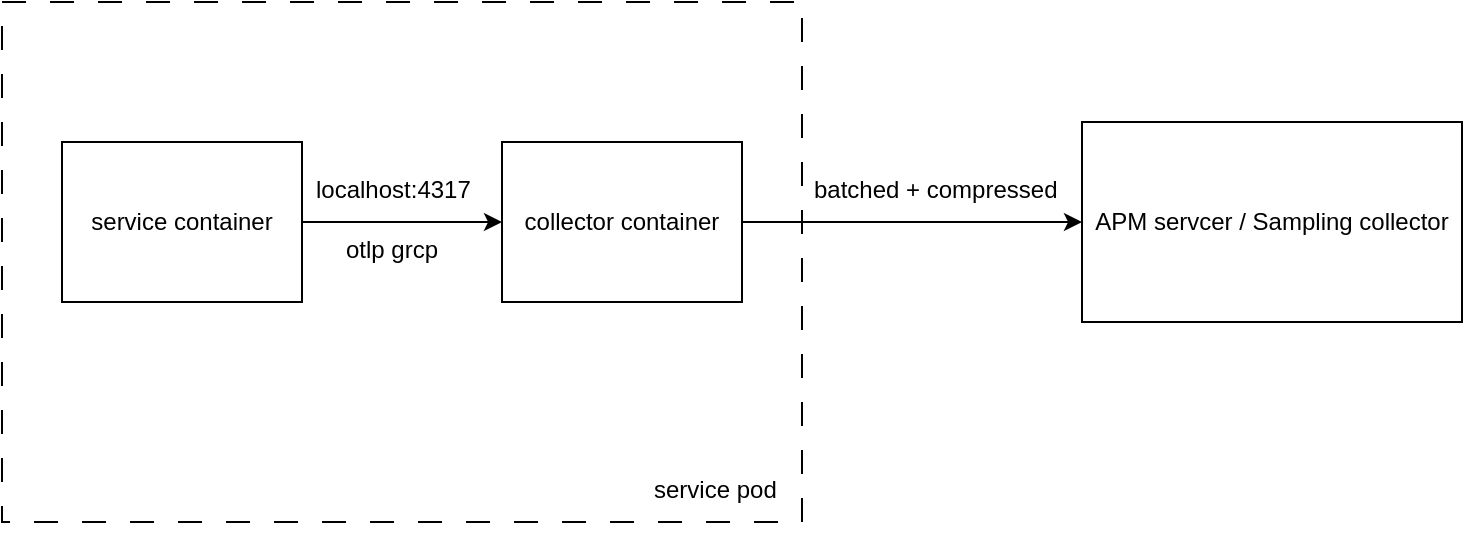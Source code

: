<mxfile version="26.0.16">
  <diagram name="Страница — 1" id="o9VU4HioglSQesZyk7LR">
    <mxGraphModel dx="830" dy="456" grid="1" gridSize="10" guides="1" tooltips="1" connect="1" arrows="1" fold="1" page="1" pageScale="1" pageWidth="827" pageHeight="1169" math="0" shadow="0">
      <root>
        <mxCell id="0" />
        <mxCell id="1" parent="0" />
        <mxCell id="4fkkhfJz39ZWM9gnuvRM-32" value="" style="rounded=0;whiteSpace=wrap;html=1;dashed=1;dashPattern=12 12;" vertex="1" parent="1">
          <mxGeometry x="50" y="170" width="400" height="260" as="geometry" />
        </mxCell>
        <mxCell id="4fkkhfJz39ZWM9gnuvRM-31" value="service pod" style="text;whiteSpace=wrap;" vertex="1" parent="1">
          <mxGeometry x="374" y="400" width="80" height="40" as="geometry" />
        </mxCell>
        <mxCell id="4fkkhfJz39ZWM9gnuvRM-35" style="edgeStyle=orthogonalEdgeStyle;rounded=0;orthogonalLoop=1;jettySize=auto;html=1;entryX=0;entryY=0.5;entryDx=0;entryDy=0;" edge="1" parent="1" source="4fkkhfJz39ZWM9gnuvRM-33" target="4fkkhfJz39ZWM9gnuvRM-34">
          <mxGeometry relative="1" as="geometry" />
        </mxCell>
        <mxCell id="4fkkhfJz39ZWM9gnuvRM-33" value="service container" style="rounded=0;whiteSpace=wrap;html=1;" vertex="1" parent="1">
          <mxGeometry x="80" y="240" width="120" height="80" as="geometry" />
        </mxCell>
        <mxCell id="4fkkhfJz39ZWM9gnuvRM-39" style="edgeStyle=orthogonalEdgeStyle;rounded=0;orthogonalLoop=1;jettySize=auto;html=1;entryX=0;entryY=0.5;entryDx=0;entryDy=0;" edge="1" parent="1" source="4fkkhfJz39ZWM9gnuvRM-34" target="4fkkhfJz39ZWM9gnuvRM-38">
          <mxGeometry relative="1" as="geometry" />
        </mxCell>
        <mxCell id="4fkkhfJz39ZWM9gnuvRM-34" value="collector container" style="rounded=0;whiteSpace=wrap;html=1;" vertex="1" parent="1">
          <mxGeometry x="300" y="240" width="120" height="80" as="geometry" />
        </mxCell>
        <mxCell id="4fkkhfJz39ZWM9gnuvRM-36" value="localhost:4317" style="text;whiteSpace=wrap;html=1;" vertex="1" parent="1">
          <mxGeometry x="205" y="250" width="90" height="30" as="geometry" />
        </mxCell>
        <mxCell id="4fkkhfJz39ZWM9gnuvRM-37" value="otlp grcp" style="text;whiteSpace=wrap;html=1;" vertex="1" parent="1">
          <mxGeometry x="220" y="280" width="55" height="30" as="geometry" />
        </mxCell>
        <mxCell id="4fkkhfJz39ZWM9gnuvRM-38" value="APM servcer / Sampling collector" style="rounded=0;whiteSpace=wrap;html=1;" vertex="1" parent="1">
          <mxGeometry x="590" y="230" width="190" height="100" as="geometry" />
        </mxCell>
        <mxCell id="4fkkhfJz39ZWM9gnuvRM-40" value="batched + compressed" style="text;whiteSpace=wrap;html=1;" vertex="1" parent="1">
          <mxGeometry x="454" y="250" width="130" height="30" as="geometry" />
        </mxCell>
      </root>
    </mxGraphModel>
  </diagram>
</mxfile>
